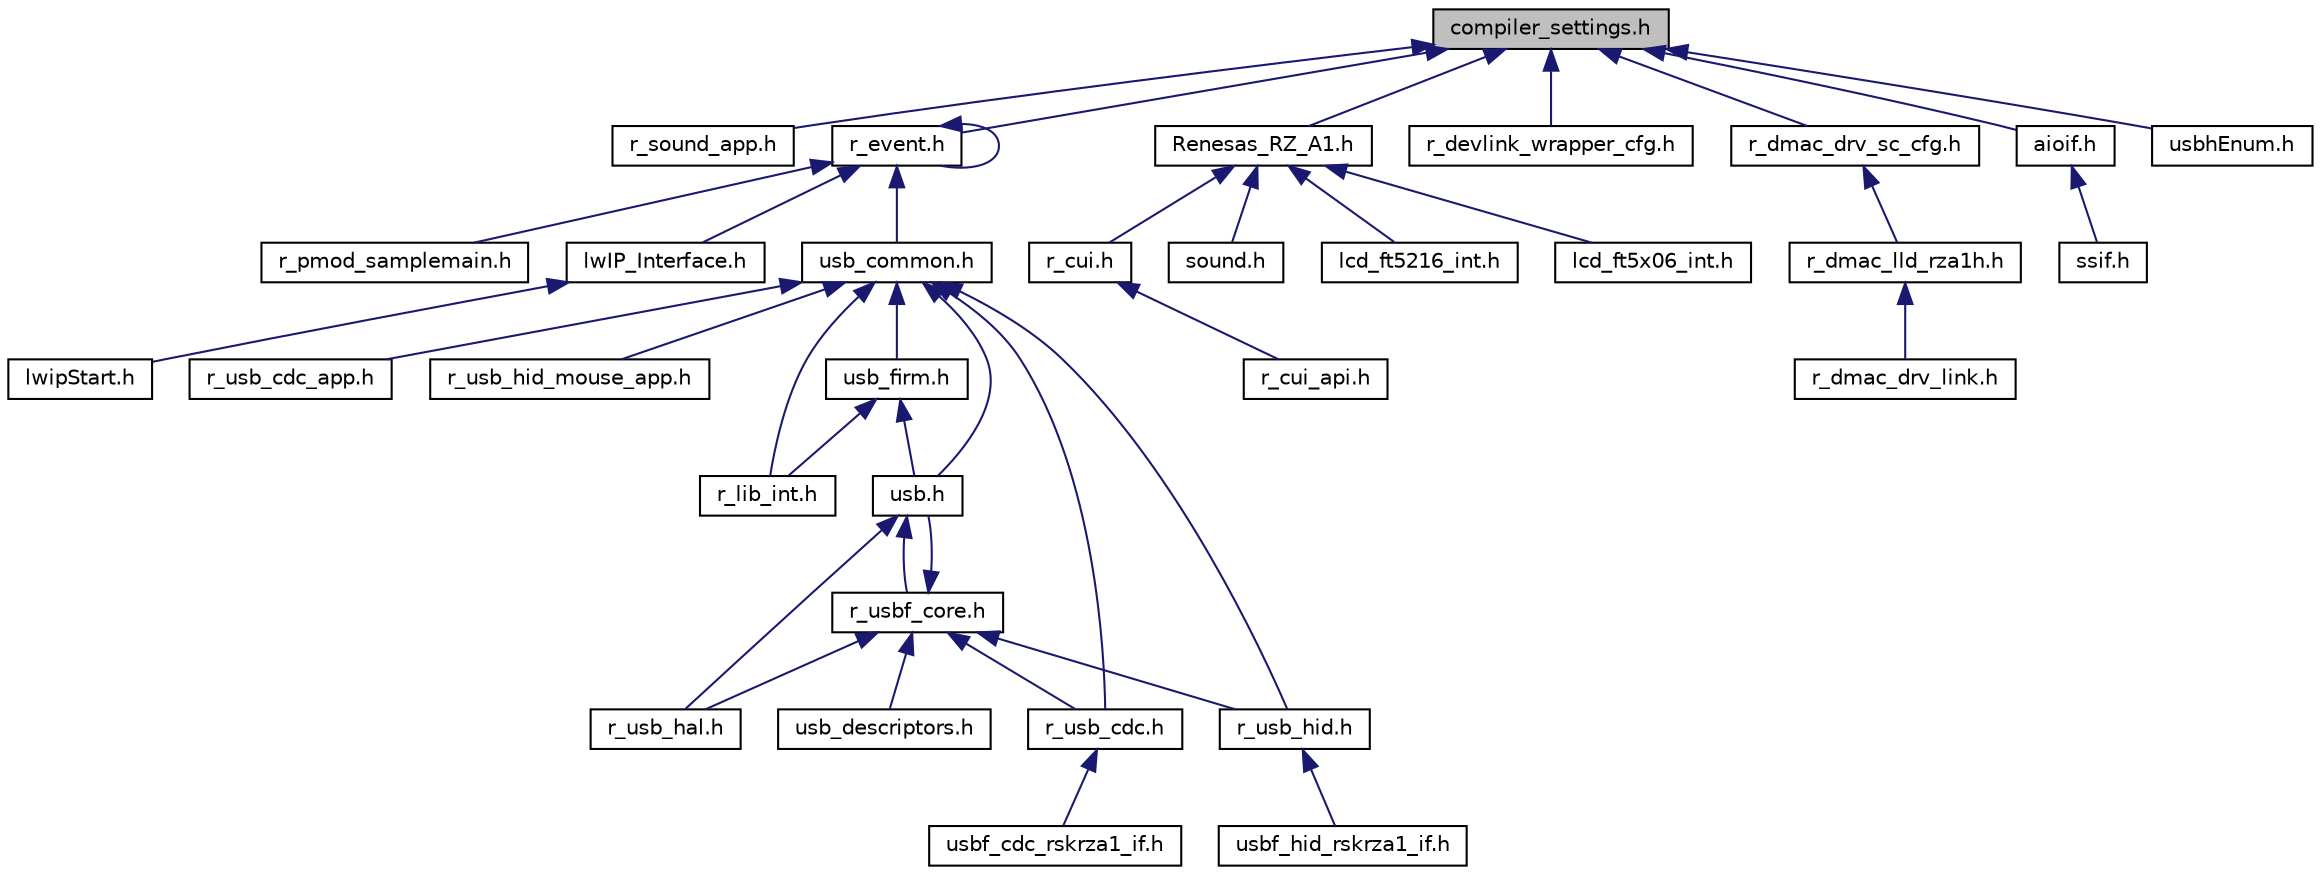 digraph "compiler_settings.h"
{
 // LATEX_PDF_SIZE
  edge [fontname="Helvetica",fontsize="10",labelfontname="Helvetica",labelfontsize="10"];
  node [fontname="Helvetica",fontsize="10",shape=record];
  Node1 [label="compiler_settings.h",height=0.2,width=0.4,color="black", fillcolor="grey75", style="filled", fontcolor="black",tooltip=" "];
  Node1 -> Node2 [dir="back",color="midnightblue",fontsize="10",style="solid",fontname="Helvetica"];
  Node2 [label="r_sound_app.h",height=0.2,width=0.4,color="black", fillcolor="white", style="filled",URL="$de/d6f/r__sound__app_8h.html",tooltip=" "];
  Node1 -> Node3 [dir="back",color="midnightblue",fontsize="10",style="solid",fontname="Helvetica"];
  Node3 [label="r_event.h",height=0.2,width=0.4,color="black", fillcolor="white", style="filled",URL="$d7/d00/r__event_8h.html",tooltip=" "];
  Node3 -> Node4 [dir="back",color="midnightblue",fontsize="10",style="solid",fontname="Helvetica"];
  Node4 [label="r_pmod_samplemain.h",height=0.2,width=0.4,color="black", fillcolor="white", style="filled",URL="$da/d50/r__pmod__samplemain_8h.html",tooltip=" "];
  Node3 -> Node3 [dir="back",color="midnightblue",fontsize="10",style="solid",fontname="Helvetica"];
  Node3 -> Node5 [dir="back",color="midnightblue",fontsize="10",style="solid",fontname="Helvetica"];
  Node5 [label="lwIP_Interface.h",height=0.2,width=0.4,color="black", fillcolor="white", style="filled",URL="$d3/d1f/lwIP__Interface_8h.html",tooltip=" "];
  Node5 -> Node6 [dir="back",color="midnightblue",fontsize="10",style="solid",fontname="Helvetica"];
  Node6 [label="lwipStart.h",height=0.2,width=0.4,color="black", fillcolor="white", style="filled",URL="$d6/da9/lwipStart_8h.html",tooltip=" "];
  Node3 -> Node7 [dir="back",color="midnightblue",fontsize="10",style="solid",fontname="Helvetica"];
  Node7 [label="usb_common.h",height=0.2,width=0.4,color="black", fillcolor="white", style="filled",URL="$dd/d15/usb__common_8h.html",tooltip=" "];
  Node7 -> Node8 [dir="back",color="midnightblue",fontsize="10",style="solid",fontname="Helvetica"];
  Node8 [label="r_usb_cdc_app.h",height=0.2,width=0.4,color="black", fillcolor="white", style="filled",URL="$dc/db2/r__usb__cdc__app_8h.html",tooltip=" "];
  Node7 -> Node9 [dir="back",color="midnightblue",fontsize="10",style="solid",fontname="Helvetica"];
  Node9 [label="r_usb_hid_mouse_app.h",height=0.2,width=0.4,color="black", fillcolor="white", style="filled",URL="$d0/d55/r__usb__hid__mouse__app_8h.html",tooltip=" "];
  Node7 -> Node10 [dir="back",color="midnightblue",fontsize="10",style="solid",fontname="Helvetica"];
  Node10 [label="r_lib_int.h",height=0.2,width=0.4,color="black", fillcolor="white", style="filled",URL="$df/d9f/r__lib__int_8h.html",tooltip=" "];
  Node7 -> Node11 [dir="back",color="midnightblue",fontsize="10",style="solid",fontname="Helvetica"];
  Node11 [label="usb_firm.h",height=0.2,width=0.4,color="black", fillcolor="white", style="filled",URL="$d6/d2e/usb__firm_8h.html",tooltip=" "];
  Node11 -> Node10 [dir="back",color="midnightblue",fontsize="10",style="solid",fontname="Helvetica"];
  Node11 -> Node12 [dir="back",color="midnightblue",fontsize="10",style="solid",fontname="Helvetica"];
  Node12 [label="usb.h",height=0.2,width=0.4,color="black", fillcolor="white", style="filled",URL="$dc/de4/usb_8h.html",tooltip=" "];
  Node12 -> Node13 [dir="back",color="midnightblue",fontsize="10",style="solid",fontname="Helvetica"];
  Node13 [label="r_usbf_core.h",height=0.2,width=0.4,color="black", fillcolor="white", style="filled",URL="$db/d63/r__usbf__core_8h.html",tooltip=" "];
  Node13 -> Node14 [dir="back",color="midnightblue",fontsize="10",style="solid",fontname="Helvetica"];
  Node14 [label="r_usb_cdc.h",height=0.2,width=0.4,color="black", fillcolor="white", style="filled",URL="$d8/dc1/r__usb__cdc_8h.html",tooltip=" "];
  Node14 -> Node15 [dir="back",color="midnightblue",fontsize="10",style="solid",fontname="Helvetica"];
  Node15 [label="usbf_cdc_rskrza1_if.h",height=0.2,width=0.4,color="black", fillcolor="white", style="filled",URL="$d2/d74/usbf__cdc__rskrza1__if_8h.html",tooltip=" "];
  Node13 -> Node12 [dir="back",color="midnightblue",fontsize="10",style="solid",fontname="Helvetica"];
  Node13 -> Node16 [dir="back",color="midnightblue",fontsize="10",style="solid",fontname="Helvetica"];
  Node16 [label="r_usb_hal.h",height=0.2,width=0.4,color="black", fillcolor="white", style="filled",URL="$de/df6/r__usb__hal_8h.html",tooltip=" "];
  Node13 -> Node17 [dir="back",color="midnightblue",fontsize="10",style="solid",fontname="Helvetica"];
  Node17 [label="r_usb_hid.h",height=0.2,width=0.4,color="black", fillcolor="white", style="filled",URL="$d9/d40/r__usb__hid_8h.html",tooltip=" "];
  Node17 -> Node18 [dir="back",color="midnightblue",fontsize="10",style="solid",fontname="Helvetica"];
  Node18 [label="usbf_hid_rskrza1_if.h",height=0.2,width=0.4,color="black", fillcolor="white", style="filled",URL="$df/d19/usbf__hid__rskrza1__if_8h.html",tooltip=" "];
  Node13 -> Node19 [dir="back",color="midnightblue",fontsize="10",style="solid",fontname="Helvetica"];
  Node19 [label="usb_descriptors.h",height=0.2,width=0.4,color="black", fillcolor="white", style="filled",URL="$d8/d02/usb__descriptors_8h.html",tooltip=" "];
  Node12 -> Node16 [dir="back",color="midnightblue",fontsize="10",style="solid",fontname="Helvetica"];
  Node7 -> Node14 [dir="back",color="midnightblue",fontsize="10",style="solid",fontname="Helvetica"];
  Node7 -> Node12 [dir="back",color="midnightblue",fontsize="10",style="solid",fontname="Helvetica"];
  Node7 -> Node17 [dir="back",color="midnightblue",fontsize="10",style="solid",fontname="Helvetica"];
  Node1 -> Node20 [dir="back",color="midnightblue",fontsize="10",style="solid",fontname="Helvetica"];
  Node20 [label="Renesas_RZ_A1.h",height=0.2,width=0.4,color="black", fillcolor="white", style="filled",URL="$da/dbb/Renesas__RZ__A1_8h.html",tooltip="CMSIS Cortex-A9 Core Peripheral Access Layer Header File for the Renesas_RZ_A1."];
  Node20 -> Node21 [dir="back",color="midnightblue",fontsize="10",style="solid",fontname="Helvetica"];
  Node21 [label="r_cui.h",height=0.2,width=0.4,color="black", fillcolor="white", style="filled",URL="$d3/d42/r__cui_8h.html",tooltip=" "];
  Node21 -> Node22 [dir="back",color="midnightblue",fontsize="10",style="solid",fontname="Helvetica"];
  Node22 [label="r_cui_api.h",height=0.2,width=0.4,color="black", fillcolor="white", style="filled",URL="$d5/d99/r__cui__api_8h.html",tooltip=" "];
  Node20 -> Node23 [dir="back",color="midnightblue",fontsize="10",style="solid",fontname="Helvetica"];
  Node23 [label="sound.h",height=0.2,width=0.4,color="black", fillcolor="white", style="filled",URL="$d9/d88/sound_8h.html",tooltip="sound driver functions header"];
  Node20 -> Node24 [dir="back",color="midnightblue",fontsize="10",style="solid",fontname="Helvetica"];
  Node24 [label="lcd_ft5216_int.h",height=0.2,width=0.4,color="black", fillcolor="white", style="filled",URL="$d2/da9/lcd__ft5216__int_8h.html",tooltip="LCD Driver internal hedder for interrupt."];
  Node20 -> Node25 [dir="back",color="midnightblue",fontsize="10",style="solid",fontname="Helvetica"];
  Node25 [label="lcd_ft5x06_int.h",height=0.2,width=0.4,color="black", fillcolor="white", style="filled",URL="$d9/da6/lcd__ft5x06__int_8h.html",tooltip="LCD Driver internal hedder for interrupt."];
  Node1 -> Node26 [dir="back",color="midnightblue",fontsize="10",style="solid",fontname="Helvetica"];
  Node26 [label="r_devlink_wrapper_cfg.h",height=0.2,width=0.4,color="black", fillcolor="white", style="filled",URL="$de/dbe/r__devlink__wrapper__cfg_8h.html",tooltip=" "];
  Node1 -> Node27 [dir="back",color="midnightblue",fontsize="10",style="solid",fontname="Helvetica"];
  Node27 [label="r_dmac_drv_sc_cfg.h",height=0.2,width=0.4,color="black", fillcolor="white", style="filled",URL="$de/d50/r__dmac__drv__sc__cfg_8h.html",tooltip=" "];
  Node27 -> Node28 [dir="back",color="midnightblue",fontsize="10",style="solid",fontname="Helvetica"];
  Node28 [label="r_dmac_lld_rza1h.h",height=0.2,width=0.4,color="black", fillcolor="white", style="filled",URL="$d8/d39/r__dmac__lld__rza1h_8h.html",tooltip=" "];
  Node28 -> Node29 [dir="back",color="midnightblue",fontsize="10",style="solid",fontname="Helvetica"];
  Node29 [label="r_dmac_drv_link.h",height=0.2,width=0.4,color="black", fillcolor="white", style="filled",URL="$d0/d06/r__dmac__drv__link_8h.html",tooltip=" "];
  Node1 -> Node30 [dir="back",color="midnightblue",fontsize="10",style="solid",fontname="Helvetica"];
  Node30 [label="aioif.h",height=0.2,width=0.4,color="black", fillcolor="white", style="filled",URL="$d8/dcb/aioif_8h.html",tooltip=" "];
  Node30 -> Node31 [dir="back",color="midnightblue",fontsize="10",style="solid",fontname="Helvetica"];
  Node31 [label="ssif.h",height=0.2,width=0.4,color="black", fillcolor="white", style="filled",URL="$d8/d3a/ssif_8h.html",tooltip=" "];
  Node1 -> Node32 [dir="back",color="midnightblue",fontsize="10",style="solid",fontname="Helvetica"];
  Node32 [label="usbhEnum.h",height=0.2,width=0.4,color="black", fillcolor="white", style="filled",URL="$d3/dd2/usbhEnum_8h.html",tooltip=" "];
}
